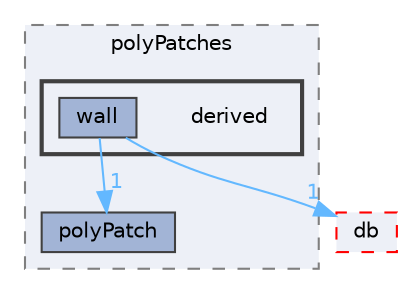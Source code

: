 digraph "src/OpenFOAM/meshes/polyMesh/polyPatches/derived"
{
 // LATEX_PDF_SIZE
  bgcolor="transparent";
  edge [fontname=Helvetica,fontsize=10,labelfontname=Helvetica,labelfontsize=10];
  node [fontname=Helvetica,fontsize=10,shape=box,height=0.2,width=0.4];
  compound=true
  subgraph clusterdir_67ffeba79fe92b46a9460556346ffbde {
    graph [ bgcolor="#edf0f7", pencolor="grey50", label="polyPatches", fontname=Helvetica,fontsize=10 style="filled,dashed", URL="dir_67ffeba79fe92b46a9460556346ffbde.html",tooltip=""]
  dir_e00799da7fb4d299a4bc01389c26736d [label="polyPatch", fillcolor="#a2b4d6", color="grey25", style="filled", URL="dir_e00799da7fb4d299a4bc01389c26736d.html",tooltip=""];
  subgraph clusterdir_a5ef85040496783b4d5878389b607442 {
    graph [ bgcolor="#edf0f7", pencolor="grey25", label="", fontname=Helvetica,fontsize=10 style="filled,bold", URL="dir_a5ef85040496783b4d5878389b607442.html",tooltip=""]
    dir_a5ef85040496783b4d5878389b607442 [shape=plaintext, label="derived"];
  dir_7679b0be99a8e00b5a737fc0f391b94e [label="wall", fillcolor="#a2b4d6", color="grey25", style="filled", URL="dir_7679b0be99a8e00b5a737fc0f391b94e.html",tooltip=""];
  }
  }
  dir_63c634f7a7cfd679ac26c67fb30fc32f [label="db", fillcolor="#edf0f7", color="red", style="filled,dashed", URL="dir_63c634f7a7cfd679ac26c67fb30fc32f.html",tooltip=""];
  dir_7679b0be99a8e00b5a737fc0f391b94e->dir_63c634f7a7cfd679ac26c67fb30fc32f [headlabel="1", labeldistance=1.5 headhref="dir_004325_000817.html" href="dir_004325_000817.html" color="steelblue1" fontcolor="steelblue1"];
  dir_7679b0be99a8e00b5a737fc0f391b94e->dir_e00799da7fb4d299a4bc01389c26736d [headlabel="1", labeldistance=1.5 headhref="dir_004325_002994.html" href="dir_004325_002994.html" color="steelblue1" fontcolor="steelblue1"];
}
